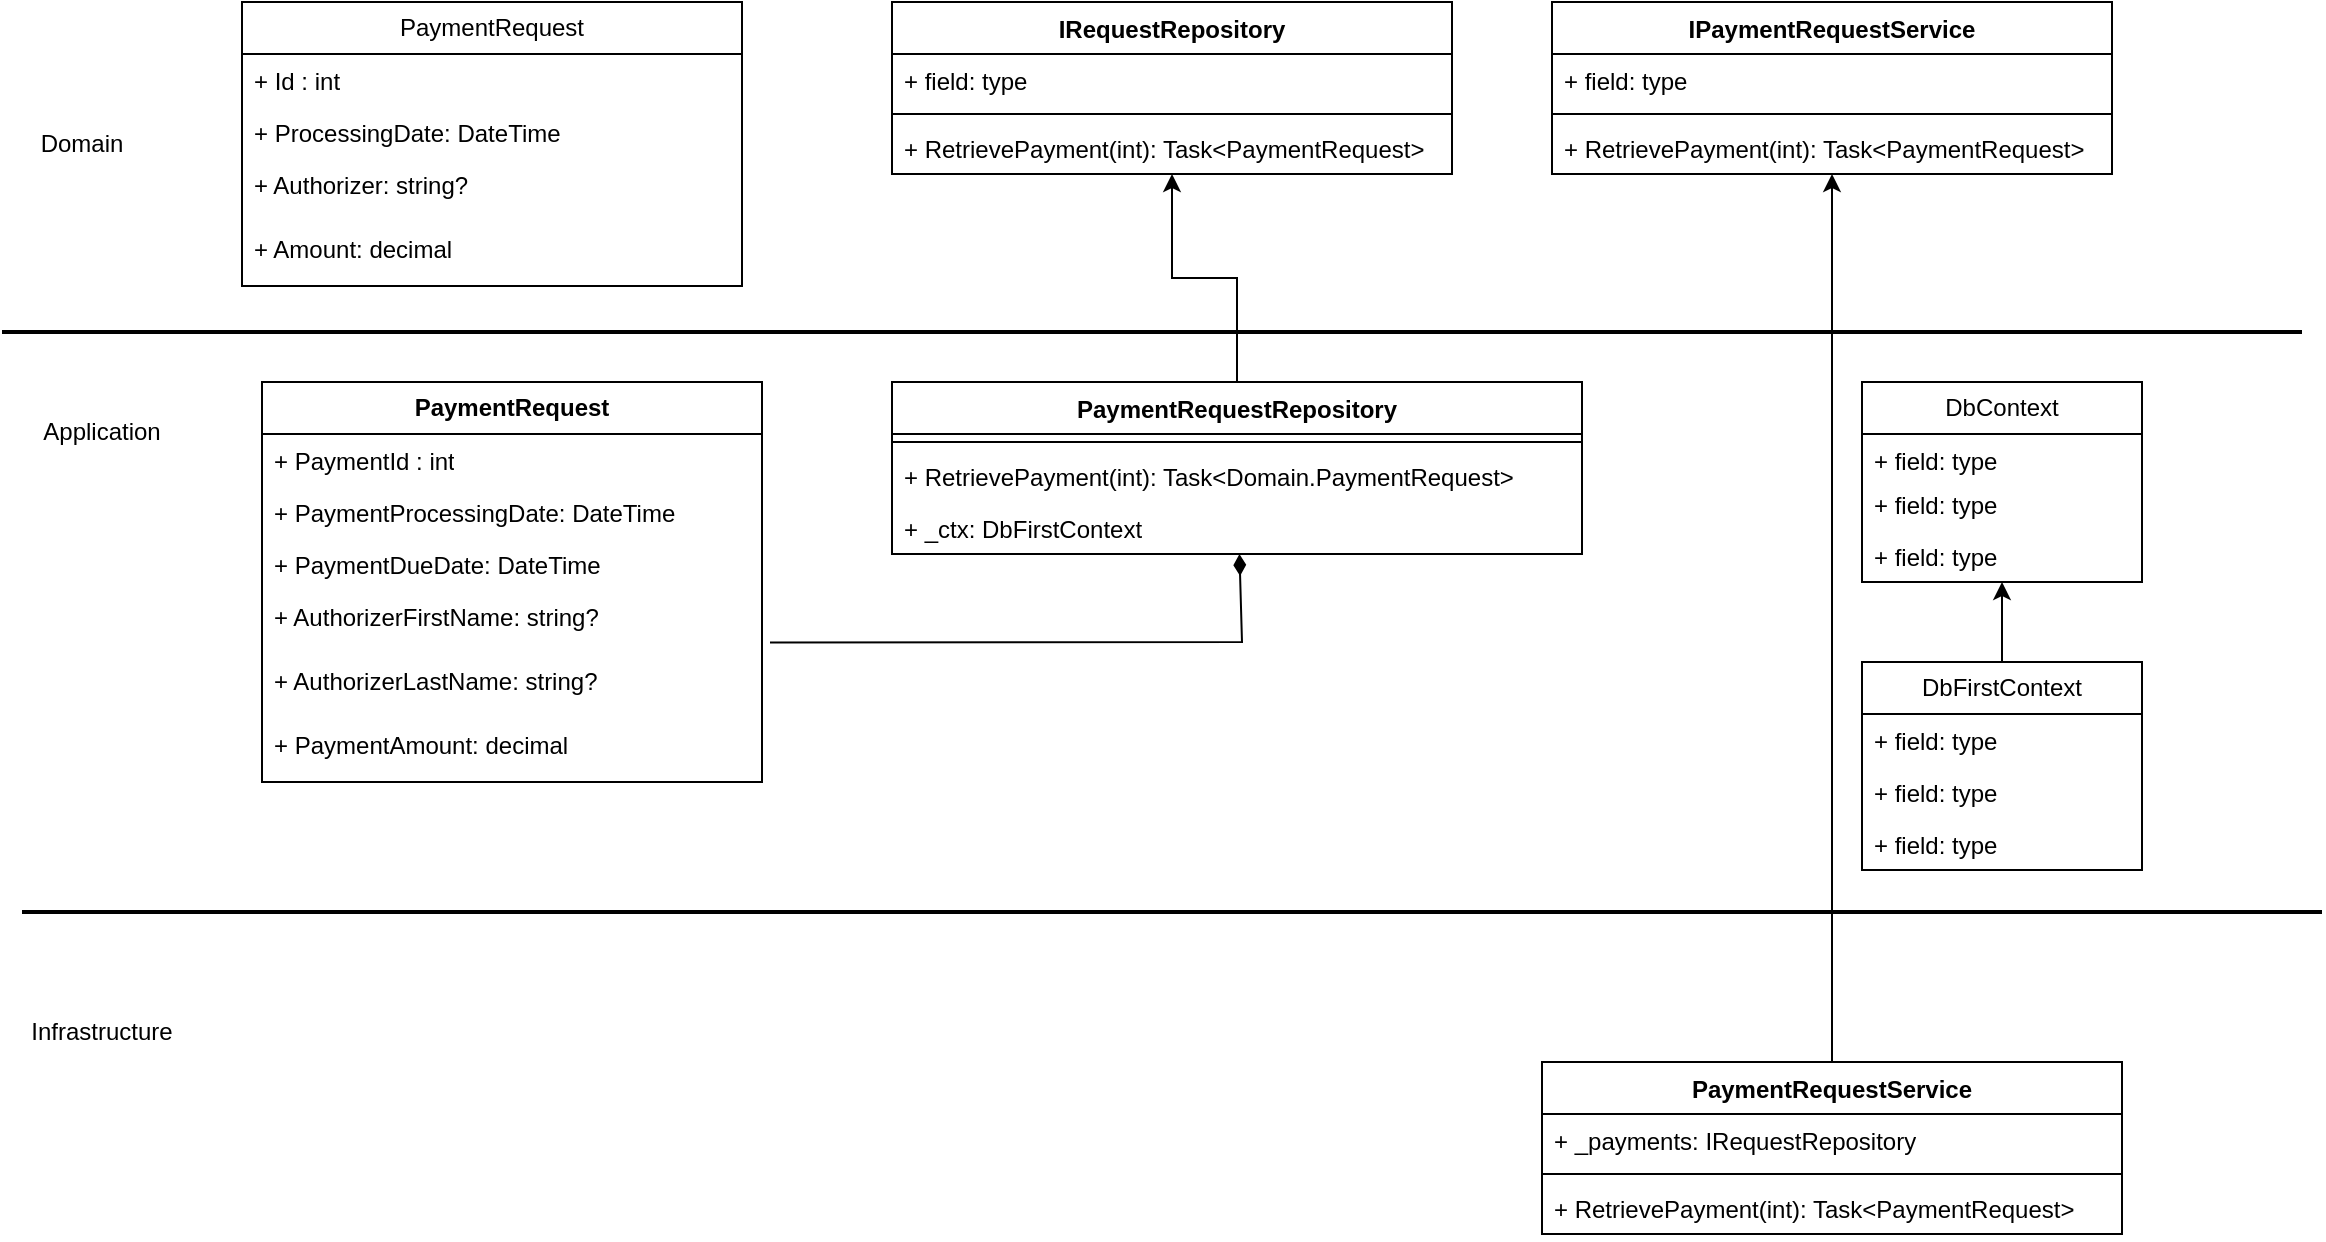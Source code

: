 <mxfile version="21.6.1" type="github">
  <diagram name="Page-1" id="AGuHkmyu6wVEw-mbrbl7">
    <mxGraphModel dx="1644" dy="437" grid="1" gridSize="10" guides="1" tooltips="1" connect="1" arrows="1" fold="1" page="1" pageScale="1" pageWidth="850" pageHeight="1100" math="0" shadow="0">
      <root>
        <mxCell id="0" />
        <mxCell id="1" parent="0" />
        <mxCell id="OSBcdV9vgyjgc2_Zp0fD-1" value="PaymentRequest" style="swimlane;fontStyle=0;childLayout=stackLayout;horizontal=1;startSize=26;fillColor=none;horizontalStack=0;resizeParent=1;resizeParentMax=0;resizeLast=0;collapsible=1;marginBottom=0;whiteSpace=wrap;html=1;" vertex="1" parent="1">
          <mxGeometry x="120" y="80" width="250" height="142" as="geometry" />
        </mxCell>
        <mxCell id="OSBcdV9vgyjgc2_Zp0fD-2" value="+ Id : int" style="text;strokeColor=none;fillColor=none;align=left;verticalAlign=top;spacingLeft=4;spacingRight=4;overflow=hidden;rotatable=0;points=[[0,0.5],[1,0.5]];portConstraint=eastwest;whiteSpace=wrap;html=1;" vertex="1" parent="OSBcdV9vgyjgc2_Zp0fD-1">
          <mxGeometry y="26" width="250" height="26" as="geometry" />
        </mxCell>
        <mxCell id="OSBcdV9vgyjgc2_Zp0fD-3" value="+ ProcessingDate: DateTime" style="text;strokeColor=none;fillColor=none;align=left;verticalAlign=top;spacingLeft=4;spacingRight=4;overflow=hidden;rotatable=0;points=[[0,0.5],[1,0.5]];portConstraint=eastwest;whiteSpace=wrap;html=1;" vertex="1" parent="OSBcdV9vgyjgc2_Zp0fD-1">
          <mxGeometry y="52" width="250" height="26" as="geometry" />
        </mxCell>
        <mxCell id="OSBcdV9vgyjgc2_Zp0fD-4" value="+ Authorizer: string?" style="text;strokeColor=none;fillColor=none;align=left;verticalAlign=top;spacingLeft=4;spacingRight=4;overflow=hidden;rotatable=0;points=[[0,0.5],[1,0.5]];portConstraint=eastwest;whiteSpace=wrap;html=1;" vertex="1" parent="OSBcdV9vgyjgc2_Zp0fD-1">
          <mxGeometry y="78" width="250" height="32" as="geometry" />
        </mxCell>
        <mxCell id="OSBcdV9vgyjgc2_Zp0fD-14" value="+ Amount: decimal" style="text;strokeColor=none;fillColor=none;align=left;verticalAlign=top;spacingLeft=4;spacingRight=4;overflow=hidden;rotatable=0;points=[[0,0.5],[1,0.5]];portConstraint=eastwest;whiteSpace=wrap;html=1;" vertex="1" parent="OSBcdV9vgyjgc2_Zp0fD-1">
          <mxGeometry y="110" width="250" height="32" as="geometry" />
        </mxCell>
        <mxCell id="OSBcdV9vgyjgc2_Zp0fD-15" value="DbFirstContext" style="swimlane;fontStyle=0;childLayout=stackLayout;horizontal=1;startSize=26;fillColor=none;horizontalStack=0;resizeParent=1;resizeParentMax=0;resizeLast=0;collapsible=1;marginBottom=0;whiteSpace=wrap;html=1;" vertex="1" parent="1">
          <mxGeometry x="930" y="410" width="140" height="104" as="geometry" />
        </mxCell>
        <mxCell id="OSBcdV9vgyjgc2_Zp0fD-16" value="+ field: type" style="text;strokeColor=none;fillColor=none;align=left;verticalAlign=top;spacingLeft=4;spacingRight=4;overflow=hidden;rotatable=0;points=[[0,0.5],[1,0.5]];portConstraint=eastwest;whiteSpace=wrap;html=1;" vertex="1" parent="OSBcdV9vgyjgc2_Zp0fD-15">
          <mxGeometry y="26" width="140" height="26" as="geometry" />
        </mxCell>
        <mxCell id="OSBcdV9vgyjgc2_Zp0fD-17" value="+ field: type" style="text;strokeColor=none;fillColor=none;align=left;verticalAlign=top;spacingLeft=4;spacingRight=4;overflow=hidden;rotatable=0;points=[[0,0.5],[1,0.5]];portConstraint=eastwest;whiteSpace=wrap;html=1;" vertex="1" parent="OSBcdV9vgyjgc2_Zp0fD-15">
          <mxGeometry y="52" width="140" height="26" as="geometry" />
        </mxCell>
        <mxCell id="OSBcdV9vgyjgc2_Zp0fD-18" value="+ field: type" style="text;strokeColor=none;fillColor=none;align=left;verticalAlign=top;spacingLeft=4;spacingRight=4;overflow=hidden;rotatable=0;points=[[0,0.5],[1,0.5]];portConstraint=eastwest;whiteSpace=wrap;html=1;" vertex="1" parent="OSBcdV9vgyjgc2_Zp0fD-15">
          <mxGeometry y="78" width="140" height="26" as="geometry" />
        </mxCell>
        <mxCell id="OSBcdV9vgyjgc2_Zp0fD-23" style="edgeStyle=orthogonalEdgeStyle;rounded=0;orthogonalLoop=1;jettySize=auto;html=1;exitX=0.5;exitY=0;exitDx=0;exitDy=0;" edge="1" parent="1" source="OSBcdV9vgyjgc2_Zp0fD-15" target="OSBcdV9vgyjgc2_Zp0fD-19">
          <mxGeometry relative="1" as="geometry" />
        </mxCell>
        <mxCell id="OSBcdV9vgyjgc2_Zp0fD-19" value="DbContext" style="swimlane;fontStyle=0;childLayout=stackLayout;horizontal=1;startSize=26;fillColor=none;horizontalStack=0;resizeParent=1;resizeParentMax=0;resizeLast=0;collapsible=1;marginBottom=0;whiteSpace=wrap;html=1;" vertex="1" parent="1">
          <mxGeometry x="930" y="270" width="140" height="100" as="geometry" />
        </mxCell>
        <mxCell id="OSBcdV9vgyjgc2_Zp0fD-20" value="+ field: type" style="text;strokeColor=none;fillColor=none;align=left;verticalAlign=top;spacingLeft=4;spacingRight=4;overflow=hidden;rotatable=0;points=[[0,0.5],[1,0.5]];portConstraint=eastwest;whiteSpace=wrap;html=1;" vertex="1" parent="OSBcdV9vgyjgc2_Zp0fD-19">
          <mxGeometry y="26" width="140" height="22" as="geometry" />
        </mxCell>
        <mxCell id="OSBcdV9vgyjgc2_Zp0fD-21" value="+ field: type" style="text;strokeColor=none;fillColor=none;align=left;verticalAlign=top;spacingLeft=4;spacingRight=4;overflow=hidden;rotatable=0;points=[[0,0.5],[1,0.5]];portConstraint=eastwest;whiteSpace=wrap;html=1;" vertex="1" parent="OSBcdV9vgyjgc2_Zp0fD-19">
          <mxGeometry y="48" width="140" height="26" as="geometry" />
        </mxCell>
        <mxCell id="OSBcdV9vgyjgc2_Zp0fD-22" value="+ field: type" style="text;strokeColor=none;fillColor=none;align=left;verticalAlign=top;spacingLeft=4;spacingRight=4;overflow=hidden;rotatable=0;points=[[0,0.5],[1,0.5]];portConstraint=eastwest;whiteSpace=wrap;html=1;" vertex="1" parent="OSBcdV9vgyjgc2_Zp0fD-19">
          <mxGeometry y="74" width="140" height="26" as="geometry" />
        </mxCell>
        <mxCell id="OSBcdV9vgyjgc2_Zp0fD-24" value="&lt;b&gt;PaymentRequest&lt;/b&gt;" style="swimlane;fontStyle=0;childLayout=stackLayout;horizontal=1;startSize=26;fillColor=none;horizontalStack=0;resizeParent=1;resizeParentMax=0;resizeLast=0;collapsible=1;marginBottom=0;whiteSpace=wrap;html=1;" vertex="1" parent="1">
          <mxGeometry x="130" y="270" width="250" height="200" as="geometry" />
        </mxCell>
        <mxCell id="OSBcdV9vgyjgc2_Zp0fD-25" value="+ PaymentId : int" style="text;strokeColor=none;fillColor=none;align=left;verticalAlign=top;spacingLeft=4;spacingRight=4;overflow=hidden;rotatable=0;points=[[0,0.5],[1,0.5]];portConstraint=eastwest;whiteSpace=wrap;html=1;" vertex="1" parent="OSBcdV9vgyjgc2_Zp0fD-24">
          <mxGeometry y="26" width="250" height="26" as="geometry" />
        </mxCell>
        <mxCell id="OSBcdV9vgyjgc2_Zp0fD-26" value="+ PaymentProcessingDate: DateTime" style="text;strokeColor=none;fillColor=none;align=left;verticalAlign=top;spacingLeft=4;spacingRight=4;overflow=hidden;rotatable=0;points=[[0,0.5],[1,0.5]];portConstraint=eastwest;whiteSpace=wrap;html=1;" vertex="1" parent="OSBcdV9vgyjgc2_Zp0fD-24">
          <mxGeometry y="52" width="250" height="26" as="geometry" />
        </mxCell>
        <mxCell id="OSBcdV9vgyjgc2_Zp0fD-29" value="+ PaymentDueDate: DateTime" style="text;strokeColor=none;fillColor=none;align=left;verticalAlign=top;spacingLeft=4;spacingRight=4;overflow=hidden;rotatable=0;points=[[0,0.5],[1,0.5]];portConstraint=eastwest;whiteSpace=wrap;html=1;" vertex="1" parent="OSBcdV9vgyjgc2_Zp0fD-24">
          <mxGeometry y="78" width="250" height="26" as="geometry" />
        </mxCell>
        <mxCell id="OSBcdV9vgyjgc2_Zp0fD-27" value="+ AuthorizerFirstName: string?" style="text;strokeColor=none;fillColor=none;align=left;verticalAlign=top;spacingLeft=4;spacingRight=4;overflow=hidden;rotatable=0;points=[[0,0.5],[1,0.5]];portConstraint=eastwest;whiteSpace=wrap;html=1;" vertex="1" parent="OSBcdV9vgyjgc2_Zp0fD-24">
          <mxGeometry y="104" width="250" height="32" as="geometry" />
        </mxCell>
        <mxCell id="OSBcdV9vgyjgc2_Zp0fD-30" value="+ AuthorizerLastName: string?" style="text;strokeColor=none;fillColor=none;align=left;verticalAlign=top;spacingLeft=4;spacingRight=4;overflow=hidden;rotatable=0;points=[[0,0.5],[1,0.5]];portConstraint=eastwest;whiteSpace=wrap;html=1;" vertex="1" parent="OSBcdV9vgyjgc2_Zp0fD-24">
          <mxGeometry y="136" width="250" height="32" as="geometry" />
        </mxCell>
        <mxCell id="OSBcdV9vgyjgc2_Zp0fD-28" value="+ PaymentAmount: decimal" style="text;strokeColor=none;fillColor=none;align=left;verticalAlign=top;spacingLeft=4;spacingRight=4;overflow=hidden;rotatable=0;points=[[0,0.5],[1,0.5]];portConstraint=eastwest;whiteSpace=wrap;html=1;" vertex="1" parent="OSBcdV9vgyjgc2_Zp0fD-24">
          <mxGeometry y="168" width="250" height="32" as="geometry" />
        </mxCell>
        <mxCell id="OSBcdV9vgyjgc2_Zp0fD-33" value="IRequestRepository" style="swimlane;fontStyle=1;align=center;verticalAlign=top;childLayout=stackLayout;horizontal=1;startSize=26;horizontalStack=0;resizeParent=1;resizeParentMax=0;resizeLast=0;collapsible=1;marginBottom=0;whiteSpace=wrap;html=1;" vertex="1" parent="1">
          <mxGeometry x="445" y="80" width="280" height="86" as="geometry" />
        </mxCell>
        <mxCell id="OSBcdV9vgyjgc2_Zp0fD-34" value="+ field: type" style="text;strokeColor=none;fillColor=none;align=left;verticalAlign=top;spacingLeft=4;spacingRight=4;overflow=hidden;rotatable=0;points=[[0,0.5],[1,0.5]];portConstraint=eastwest;whiteSpace=wrap;html=1;" vertex="1" parent="OSBcdV9vgyjgc2_Zp0fD-33">
          <mxGeometry y="26" width="280" height="26" as="geometry" />
        </mxCell>
        <mxCell id="OSBcdV9vgyjgc2_Zp0fD-35" value="" style="line;strokeWidth=1;fillColor=none;align=left;verticalAlign=middle;spacingTop=-1;spacingLeft=3;spacingRight=3;rotatable=0;labelPosition=right;points=[];portConstraint=eastwest;strokeColor=inherit;" vertex="1" parent="OSBcdV9vgyjgc2_Zp0fD-33">
          <mxGeometry y="52" width="280" height="8" as="geometry" />
        </mxCell>
        <mxCell id="OSBcdV9vgyjgc2_Zp0fD-36" value="+ RetrievePayment(int): Task&amp;lt;PaymentRequest&amp;gt;" style="text;strokeColor=none;fillColor=none;align=left;verticalAlign=top;spacingLeft=4;spacingRight=4;overflow=hidden;rotatable=0;points=[[0,0.5],[1,0.5]];portConstraint=eastwest;whiteSpace=wrap;html=1;" vertex="1" parent="OSBcdV9vgyjgc2_Zp0fD-33">
          <mxGeometry y="60" width="280" height="26" as="geometry" />
        </mxCell>
        <mxCell id="OSBcdV9vgyjgc2_Zp0fD-45" style="edgeStyle=orthogonalEdgeStyle;rounded=0;orthogonalLoop=1;jettySize=auto;html=1;" edge="1" parent="1" source="OSBcdV9vgyjgc2_Zp0fD-41" target="OSBcdV9vgyjgc2_Zp0fD-33">
          <mxGeometry relative="1" as="geometry" />
        </mxCell>
        <mxCell id="OSBcdV9vgyjgc2_Zp0fD-41" value="PaymentRequestRepository" style="swimlane;fontStyle=1;align=center;verticalAlign=top;childLayout=stackLayout;horizontal=1;startSize=26;horizontalStack=0;resizeParent=1;resizeParentMax=0;resizeLast=0;collapsible=1;marginBottom=0;whiteSpace=wrap;html=1;" vertex="1" parent="1">
          <mxGeometry x="445" y="270" width="345" height="86" as="geometry" />
        </mxCell>
        <mxCell id="OSBcdV9vgyjgc2_Zp0fD-43" value="" style="line;strokeWidth=1;fillColor=none;align=left;verticalAlign=middle;spacingTop=-1;spacingLeft=3;spacingRight=3;rotatable=0;labelPosition=right;points=[];portConstraint=eastwest;strokeColor=inherit;" vertex="1" parent="OSBcdV9vgyjgc2_Zp0fD-41">
          <mxGeometry y="26" width="345" height="8" as="geometry" />
        </mxCell>
        <mxCell id="OSBcdV9vgyjgc2_Zp0fD-44" value="+ RetrievePayment(int): Task&amp;lt;Domain.PaymentRequest&amp;gt;" style="text;strokeColor=none;fillColor=none;align=left;verticalAlign=top;spacingLeft=4;spacingRight=4;overflow=hidden;rotatable=0;points=[[0,0.5],[1,0.5]];portConstraint=eastwest;whiteSpace=wrap;html=1;" vertex="1" parent="OSBcdV9vgyjgc2_Zp0fD-41">
          <mxGeometry y="34" width="345" height="26" as="geometry" />
        </mxCell>
        <mxCell id="OSBcdV9vgyjgc2_Zp0fD-42" value="+ _ctx: DbFirstContext" style="text;strokeColor=none;fillColor=none;align=left;verticalAlign=top;spacingLeft=4;spacingRight=4;overflow=hidden;rotatable=0;points=[[0,0.5],[1,0.5]];portConstraint=eastwest;whiteSpace=wrap;html=1;" vertex="1" parent="OSBcdV9vgyjgc2_Zp0fD-41">
          <mxGeometry y="60" width="345" height="26" as="geometry" />
        </mxCell>
        <mxCell id="OSBcdV9vgyjgc2_Zp0fD-46" value="IPaymentRequestService" style="swimlane;fontStyle=1;align=center;verticalAlign=top;childLayout=stackLayout;horizontal=1;startSize=26;horizontalStack=0;resizeParent=1;resizeParentMax=0;resizeLast=0;collapsible=1;marginBottom=0;whiteSpace=wrap;html=1;" vertex="1" parent="1">
          <mxGeometry x="775" y="80" width="280" height="86" as="geometry" />
        </mxCell>
        <mxCell id="OSBcdV9vgyjgc2_Zp0fD-47" value="+ field: type" style="text;strokeColor=none;fillColor=none;align=left;verticalAlign=top;spacingLeft=4;spacingRight=4;overflow=hidden;rotatable=0;points=[[0,0.5],[1,0.5]];portConstraint=eastwest;whiteSpace=wrap;html=1;" vertex="1" parent="OSBcdV9vgyjgc2_Zp0fD-46">
          <mxGeometry y="26" width="280" height="26" as="geometry" />
        </mxCell>
        <mxCell id="OSBcdV9vgyjgc2_Zp0fD-48" value="" style="line;strokeWidth=1;fillColor=none;align=left;verticalAlign=middle;spacingTop=-1;spacingLeft=3;spacingRight=3;rotatable=0;labelPosition=right;points=[];portConstraint=eastwest;strokeColor=inherit;" vertex="1" parent="OSBcdV9vgyjgc2_Zp0fD-46">
          <mxGeometry y="52" width="280" height="8" as="geometry" />
        </mxCell>
        <mxCell id="OSBcdV9vgyjgc2_Zp0fD-49" value="+ RetrievePayment(int): Task&amp;lt;PaymentRequest&amp;gt;" style="text;strokeColor=none;fillColor=none;align=left;verticalAlign=top;spacingLeft=4;spacingRight=4;overflow=hidden;rotatable=0;points=[[0,0.5],[1,0.5]];portConstraint=eastwest;whiteSpace=wrap;html=1;" vertex="1" parent="OSBcdV9vgyjgc2_Zp0fD-46">
          <mxGeometry y="60" width="280" height="26" as="geometry" />
        </mxCell>
        <mxCell id="OSBcdV9vgyjgc2_Zp0fD-54" style="edgeStyle=orthogonalEdgeStyle;rounded=0;orthogonalLoop=1;jettySize=auto;html=1;" edge="1" parent="1" source="OSBcdV9vgyjgc2_Zp0fD-50" target="OSBcdV9vgyjgc2_Zp0fD-46">
          <mxGeometry relative="1" as="geometry" />
        </mxCell>
        <mxCell id="OSBcdV9vgyjgc2_Zp0fD-50" value="PaymentRequestService" style="swimlane;fontStyle=1;align=center;verticalAlign=top;childLayout=stackLayout;horizontal=1;startSize=26;horizontalStack=0;resizeParent=1;resizeParentMax=0;resizeLast=0;collapsible=1;marginBottom=0;whiteSpace=wrap;html=1;" vertex="1" parent="1">
          <mxGeometry x="770" y="610" width="290" height="86" as="geometry" />
        </mxCell>
        <mxCell id="OSBcdV9vgyjgc2_Zp0fD-51" value="+ _payments: IRequestRepository" style="text;strokeColor=none;fillColor=none;align=left;verticalAlign=top;spacingLeft=4;spacingRight=4;overflow=hidden;rotatable=0;points=[[0,0.5],[1,0.5]];portConstraint=eastwest;whiteSpace=wrap;html=1;" vertex="1" parent="OSBcdV9vgyjgc2_Zp0fD-50">
          <mxGeometry y="26" width="290" height="26" as="geometry" />
        </mxCell>
        <mxCell id="OSBcdV9vgyjgc2_Zp0fD-52" value="" style="line;strokeWidth=1;fillColor=none;align=left;verticalAlign=middle;spacingTop=-1;spacingLeft=3;spacingRight=3;rotatable=0;labelPosition=right;points=[];portConstraint=eastwest;strokeColor=inherit;" vertex="1" parent="OSBcdV9vgyjgc2_Zp0fD-50">
          <mxGeometry y="52" width="290" height="8" as="geometry" />
        </mxCell>
        <mxCell id="OSBcdV9vgyjgc2_Zp0fD-53" value="+ RetrievePayment(int): Task&amp;lt;PaymentRequest&amp;gt;" style="text;strokeColor=none;fillColor=none;align=left;verticalAlign=top;spacingLeft=4;spacingRight=4;overflow=hidden;rotatable=0;points=[[0,0.5],[1,0.5]];portConstraint=eastwest;whiteSpace=wrap;html=1;" vertex="1" parent="OSBcdV9vgyjgc2_Zp0fD-50">
          <mxGeometry y="60" width="290" height="26" as="geometry" />
        </mxCell>
        <mxCell id="OSBcdV9vgyjgc2_Zp0fD-55" value="Domain" style="text;html=1;strokeColor=none;fillColor=none;align=center;verticalAlign=middle;whiteSpace=wrap;rounded=0;" vertex="1" parent="1">
          <mxGeometry x="10" y="126" width="60" height="50" as="geometry" />
        </mxCell>
        <mxCell id="OSBcdV9vgyjgc2_Zp0fD-56" value="Application" style="text;html=1;strokeColor=none;fillColor=none;align=center;verticalAlign=middle;whiteSpace=wrap;rounded=0;" vertex="1" parent="1">
          <mxGeometry x="20" y="270" width="60" height="50" as="geometry" />
        </mxCell>
        <mxCell id="OSBcdV9vgyjgc2_Zp0fD-57" value="Infrastructure" style="text;html=1;strokeColor=none;fillColor=none;align=center;verticalAlign=middle;whiteSpace=wrap;rounded=0;" vertex="1" parent="1">
          <mxGeometry x="20" y="570" width="60" height="50" as="geometry" />
        </mxCell>
        <mxCell id="OSBcdV9vgyjgc2_Zp0fD-58" value="" style="line;strokeWidth=2;html=1;movable=0;resizable=0;rotatable=0;deletable=0;editable=0;locked=1;connectable=0;" vertex="1" parent="1">
          <mxGeometry y="240" width="1150" height="10" as="geometry" />
        </mxCell>
        <mxCell id="OSBcdV9vgyjgc2_Zp0fD-59" value="" style="line;strokeWidth=2;html=1;movable=0;resizable=0;rotatable=0;deletable=0;editable=0;locked=1;connectable=0;" vertex="1" parent="1">
          <mxGeometry x="10" y="530" width="1150" height="10" as="geometry" />
        </mxCell>
        <mxCell id="OSBcdV9vgyjgc2_Zp0fD-60" value="" style="endArrow=none;startArrow=diamondThin;endFill=0;startFill=1;html=1;verticalAlign=bottom;labelBackgroundColor=none;strokeWidth=1;startSize=8;endSize=8;rounded=0;entryX=1.016;entryY=0.819;entryDx=0;entryDy=0;entryPerimeter=0;" edge="1" parent="1" source="OSBcdV9vgyjgc2_Zp0fD-41" target="OSBcdV9vgyjgc2_Zp0fD-27">
          <mxGeometry width="160" relative="1" as="geometry">
            <mxPoint x="480" y="420" as="sourcePoint" />
            <mxPoint x="640" y="420" as="targetPoint" />
            <Array as="points">
              <mxPoint x="620" y="400" />
            </Array>
          </mxGeometry>
        </mxCell>
      </root>
    </mxGraphModel>
  </diagram>
</mxfile>
